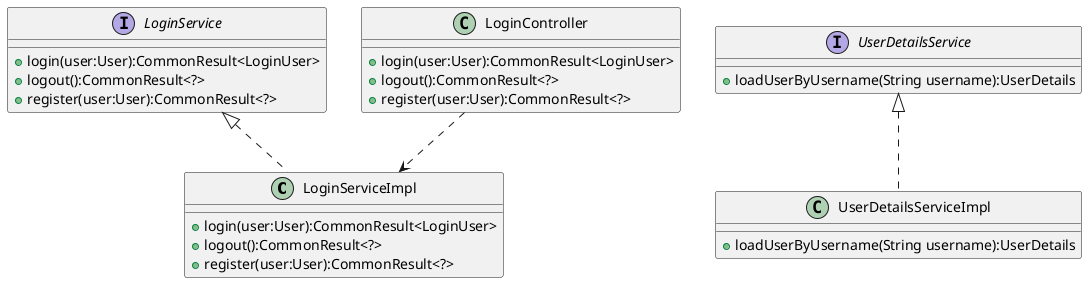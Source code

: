 @startuml
'https://plantuml.com/class-diagram


class LoginServiceImpl implements LoginService
class LoginController
class LoginController{
    +login(user:User):CommonResult<LoginUser>
    +logout():CommonResult<?>
    +register(user:User):CommonResult<?>
}
class UserDetailsServiceImpl implements UserDetailsService{
    +loadUserByUsername(String username):UserDetails
}
interface UserDetailsService{
    +loadUserByUsername(String username):UserDetails
}
interface LoginService{
    +login(user:User):CommonResult<LoginUser>
    +logout():CommonResult<?>
    +register(user:User):CommonResult<?>
}
class LoginServiceImpl{
    +login(user:User):CommonResult<LoginUser>
    +logout():CommonResult<?>
    +register(user:User):CommonResult<?>
}
LoginController ..> LoginServiceImpl
@enduml
